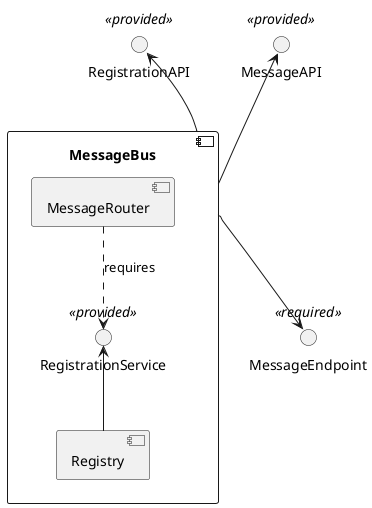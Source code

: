 @startuml
skinparam componentStyle uml2

interface RegistrationAPI <<provided>>
interface MessageAPI <<provided>>
interface MessageEndpoint <<required>>

component MessageBus {
  interface RegistrationService <<provided>>
  component Registry
  component MessageRouter

  RegistrationService <-- Registry
  MessageRouter ..> RegistrationService : requires
}

RegistrationAPI <-- MessageBus
MessageAPI <-- MessageBus
MessageBus --> MessageEndpoint

@enduml